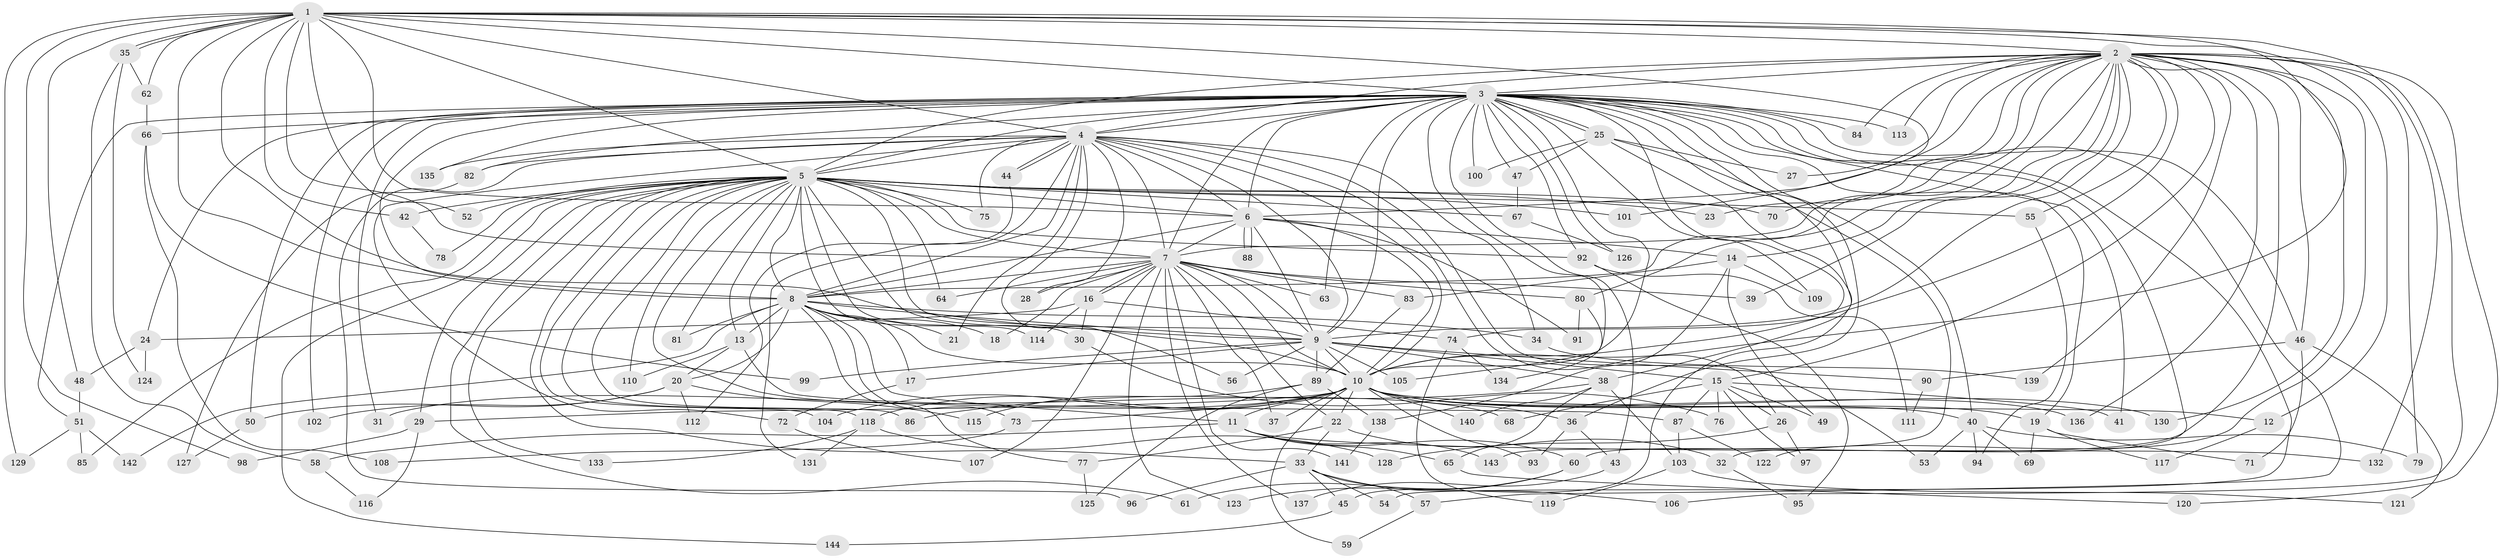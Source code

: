 // Generated by graph-tools (version 1.1) at 2025/11/02/27/25 16:11:04]
// undirected, 144 vertices, 313 edges
graph export_dot {
graph [start="1"]
  node [color=gray90,style=filled];
  1;
  2;
  3;
  4;
  5;
  6;
  7;
  8;
  9;
  10;
  11;
  12;
  13;
  14;
  15;
  16;
  17;
  18;
  19;
  20;
  21;
  22;
  23;
  24;
  25;
  26;
  27;
  28;
  29;
  30;
  31;
  32;
  33;
  34;
  35;
  36;
  37;
  38;
  39;
  40;
  41;
  42;
  43;
  44;
  45;
  46;
  47;
  48;
  49;
  50;
  51;
  52;
  53;
  54;
  55;
  56;
  57;
  58;
  59;
  60;
  61;
  62;
  63;
  64;
  65;
  66;
  67;
  68;
  69;
  70;
  71;
  72;
  73;
  74;
  75;
  76;
  77;
  78;
  79;
  80;
  81;
  82;
  83;
  84;
  85;
  86;
  87;
  88;
  89;
  90;
  91;
  92;
  93;
  94;
  95;
  96;
  97;
  98;
  99;
  100;
  101;
  102;
  103;
  104;
  105;
  106;
  107;
  108;
  109;
  110;
  111;
  112;
  113;
  114;
  115;
  116;
  117;
  118;
  119;
  120;
  121;
  122;
  123;
  124;
  125;
  126;
  127;
  128;
  129;
  130;
  131;
  132;
  133;
  134;
  135;
  136;
  137;
  138;
  139;
  140;
  141;
  142;
  143;
  144;
  1 -- 2;
  1 -- 3;
  1 -- 4;
  1 -- 5;
  1 -- 6;
  1 -- 7;
  1 -- 8;
  1 -- 9;
  1 -- 10;
  1 -- 12;
  1 -- 35;
  1 -- 35;
  1 -- 42;
  1 -- 48;
  1 -- 52;
  1 -- 62;
  1 -- 98;
  1 -- 101;
  1 -- 129;
  1 -- 132;
  2 -- 3;
  2 -- 4;
  2 -- 5;
  2 -- 6;
  2 -- 7;
  2 -- 8;
  2 -- 9;
  2 -- 10;
  2 -- 14;
  2 -- 15;
  2 -- 23;
  2 -- 27;
  2 -- 39;
  2 -- 46;
  2 -- 55;
  2 -- 60;
  2 -- 70;
  2 -- 79;
  2 -- 80;
  2 -- 84;
  2 -- 106;
  2 -- 113;
  2 -- 120;
  2 -- 122;
  2 -- 130;
  2 -- 136;
  2 -- 139;
  3 -- 4;
  3 -- 5;
  3 -- 6;
  3 -- 7;
  3 -- 8;
  3 -- 9;
  3 -- 10;
  3 -- 19;
  3 -- 24;
  3 -- 25;
  3 -- 25;
  3 -- 31;
  3 -- 32;
  3 -- 36;
  3 -- 38;
  3 -- 40;
  3 -- 41;
  3 -- 43;
  3 -- 46;
  3 -- 47;
  3 -- 50;
  3 -- 51;
  3 -- 54;
  3 -- 57;
  3 -- 63;
  3 -- 66;
  3 -- 74;
  3 -- 82;
  3 -- 84;
  3 -- 92;
  3 -- 100;
  3 -- 102;
  3 -- 105;
  3 -- 109;
  3 -- 113;
  3 -- 126;
  3 -- 135;
  4 -- 5;
  4 -- 6;
  4 -- 7;
  4 -- 8;
  4 -- 9;
  4 -- 10;
  4 -- 21;
  4 -- 26;
  4 -- 28;
  4 -- 34;
  4 -- 44;
  4 -- 44;
  4 -- 53;
  4 -- 56;
  4 -- 72;
  4 -- 75;
  4 -- 82;
  4 -- 96;
  4 -- 131;
  4 -- 135;
  5 -- 6;
  5 -- 7;
  5 -- 8;
  5 -- 9;
  5 -- 10;
  5 -- 13;
  5 -- 23;
  5 -- 29;
  5 -- 30;
  5 -- 33;
  5 -- 42;
  5 -- 52;
  5 -- 55;
  5 -- 61;
  5 -- 64;
  5 -- 67;
  5 -- 68;
  5 -- 70;
  5 -- 75;
  5 -- 78;
  5 -- 81;
  5 -- 85;
  5 -- 86;
  5 -- 92;
  5 -- 101;
  5 -- 104;
  5 -- 110;
  5 -- 114;
  5 -- 118;
  5 -- 133;
  5 -- 144;
  6 -- 7;
  6 -- 8;
  6 -- 9;
  6 -- 10;
  6 -- 14;
  6 -- 88;
  6 -- 88;
  6 -- 91;
  7 -- 8;
  7 -- 9;
  7 -- 10;
  7 -- 16;
  7 -- 16;
  7 -- 18;
  7 -- 22;
  7 -- 28;
  7 -- 37;
  7 -- 39;
  7 -- 63;
  7 -- 64;
  7 -- 80;
  7 -- 83;
  7 -- 107;
  7 -- 123;
  7 -- 137;
  7 -- 141;
  8 -- 9;
  8 -- 10;
  8 -- 11;
  8 -- 13;
  8 -- 17;
  8 -- 18;
  8 -- 20;
  8 -- 21;
  8 -- 34;
  8 -- 73;
  8 -- 77;
  8 -- 81;
  8 -- 142;
  9 -- 10;
  9 -- 15;
  9 -- 17;
  9 -- 38;
  9 -- 56;
  9 -- 89;
  9 -- 90;
  9 -- 99;
  9 -- 105;
  10 -- 11;
  10 -- 12;
  10 -- 19;
  10 -- 22;
  10 -- 29;
  10 -- 31;
  10 -- 36;
  10 -- 37;
  10 -- 40;
  10 -- 59;
  10 -- 73;
  10 -- 93;
  10 -- 104;
  10 -- 118;
  10 -- 130;
  10 -- 136;
  10 -- 140;
  11 -- 58;
  11 -- 60;
  11 -- 65;
  11 -- 132;
  11 -- 143;
  12 -- 117;
  13 -- 20;
  13 -- 87;
  13 -- 110;
  14 -- 49;
  14 -- 83;
  14 -- 109;
  14 -- 138;
  15 -- 26;
  15 -- 41;
  15 -- 49;
  15 -- 68;
  15 -- 76;
  15 -- 87;
  15 -- 97;
  16 -- 24;
  16 -- 30;
  16 -- 74;
  16 -- 114;
  17 -- 72;
  19 -- 69;
  19 -- 71;
  19 -- 117;
  20 -- 50;
  20 -- 102;
  20 -- 112;
  20 -- 115;
  22 -- 32;
  22 -- 33;
  22 -- 77;
  24 -- 48;
  24 -- 124;
  25 -- 27;
  25 -- 45;
  25 -- 47;
  25 -- 100;
  25 -- 143;
  26 -- 97;
  26 -- 128;
  29 -- 98;
  29 -- 116;
  30 -- 76;
  32 -- 95;
  33 -- 45;
  33 -- 54;
  33 -- 57;
  33 -- 96;
  33 -- 106;
  34 -- 139;
  35 -- 58;
  35 -- 62;
  35 -- 124;
  36 -- 43;
  36 -- 93;
  38 -- 65;
  38 -- 86;
  38 -- 103;
  38 -- 140;
  40 -- 53;
  40 -- 69;
  40 -- 79;
  40 -- 94;
  42 -- 78;
  43 -- 137;
  44 -- 112;
  45 -- 144;
  46 -- 71;
  46 -- 90;
  46 -- 121;
  47 -- 67;
  48 -- 51;
  50 -- 127;
  51 -- 85;
  51 -- 129;
  51 -- 142;
  55 -- 94;
  57 -- 59;
  58 -- 116;
  60 -- 61;
  60 -- 123;
  62 -- 66;
  65 -- 120;
  66 -- 99;
  66 -- 108;
  67 -- 126;
  72 -- 107;
  73 -- 108;
  74 -- 119;
  74 -- 134;
  77 -- 125;
  80 -- 91;
  80 -- 134;
  82 -- 127;
  83 -- 89;
  87 -- 103;
  87 -- 122;
  89 -- 115;
  89 -- 125;
  89 -- 138;
  90 -- 111;
  92 -- 95;
  92 -- 111;
  103 -- 119;
  103 -- 121;
  118 -- 128;
  118 -- 131;
  118 -- 133;
  138 -- 141;
}
